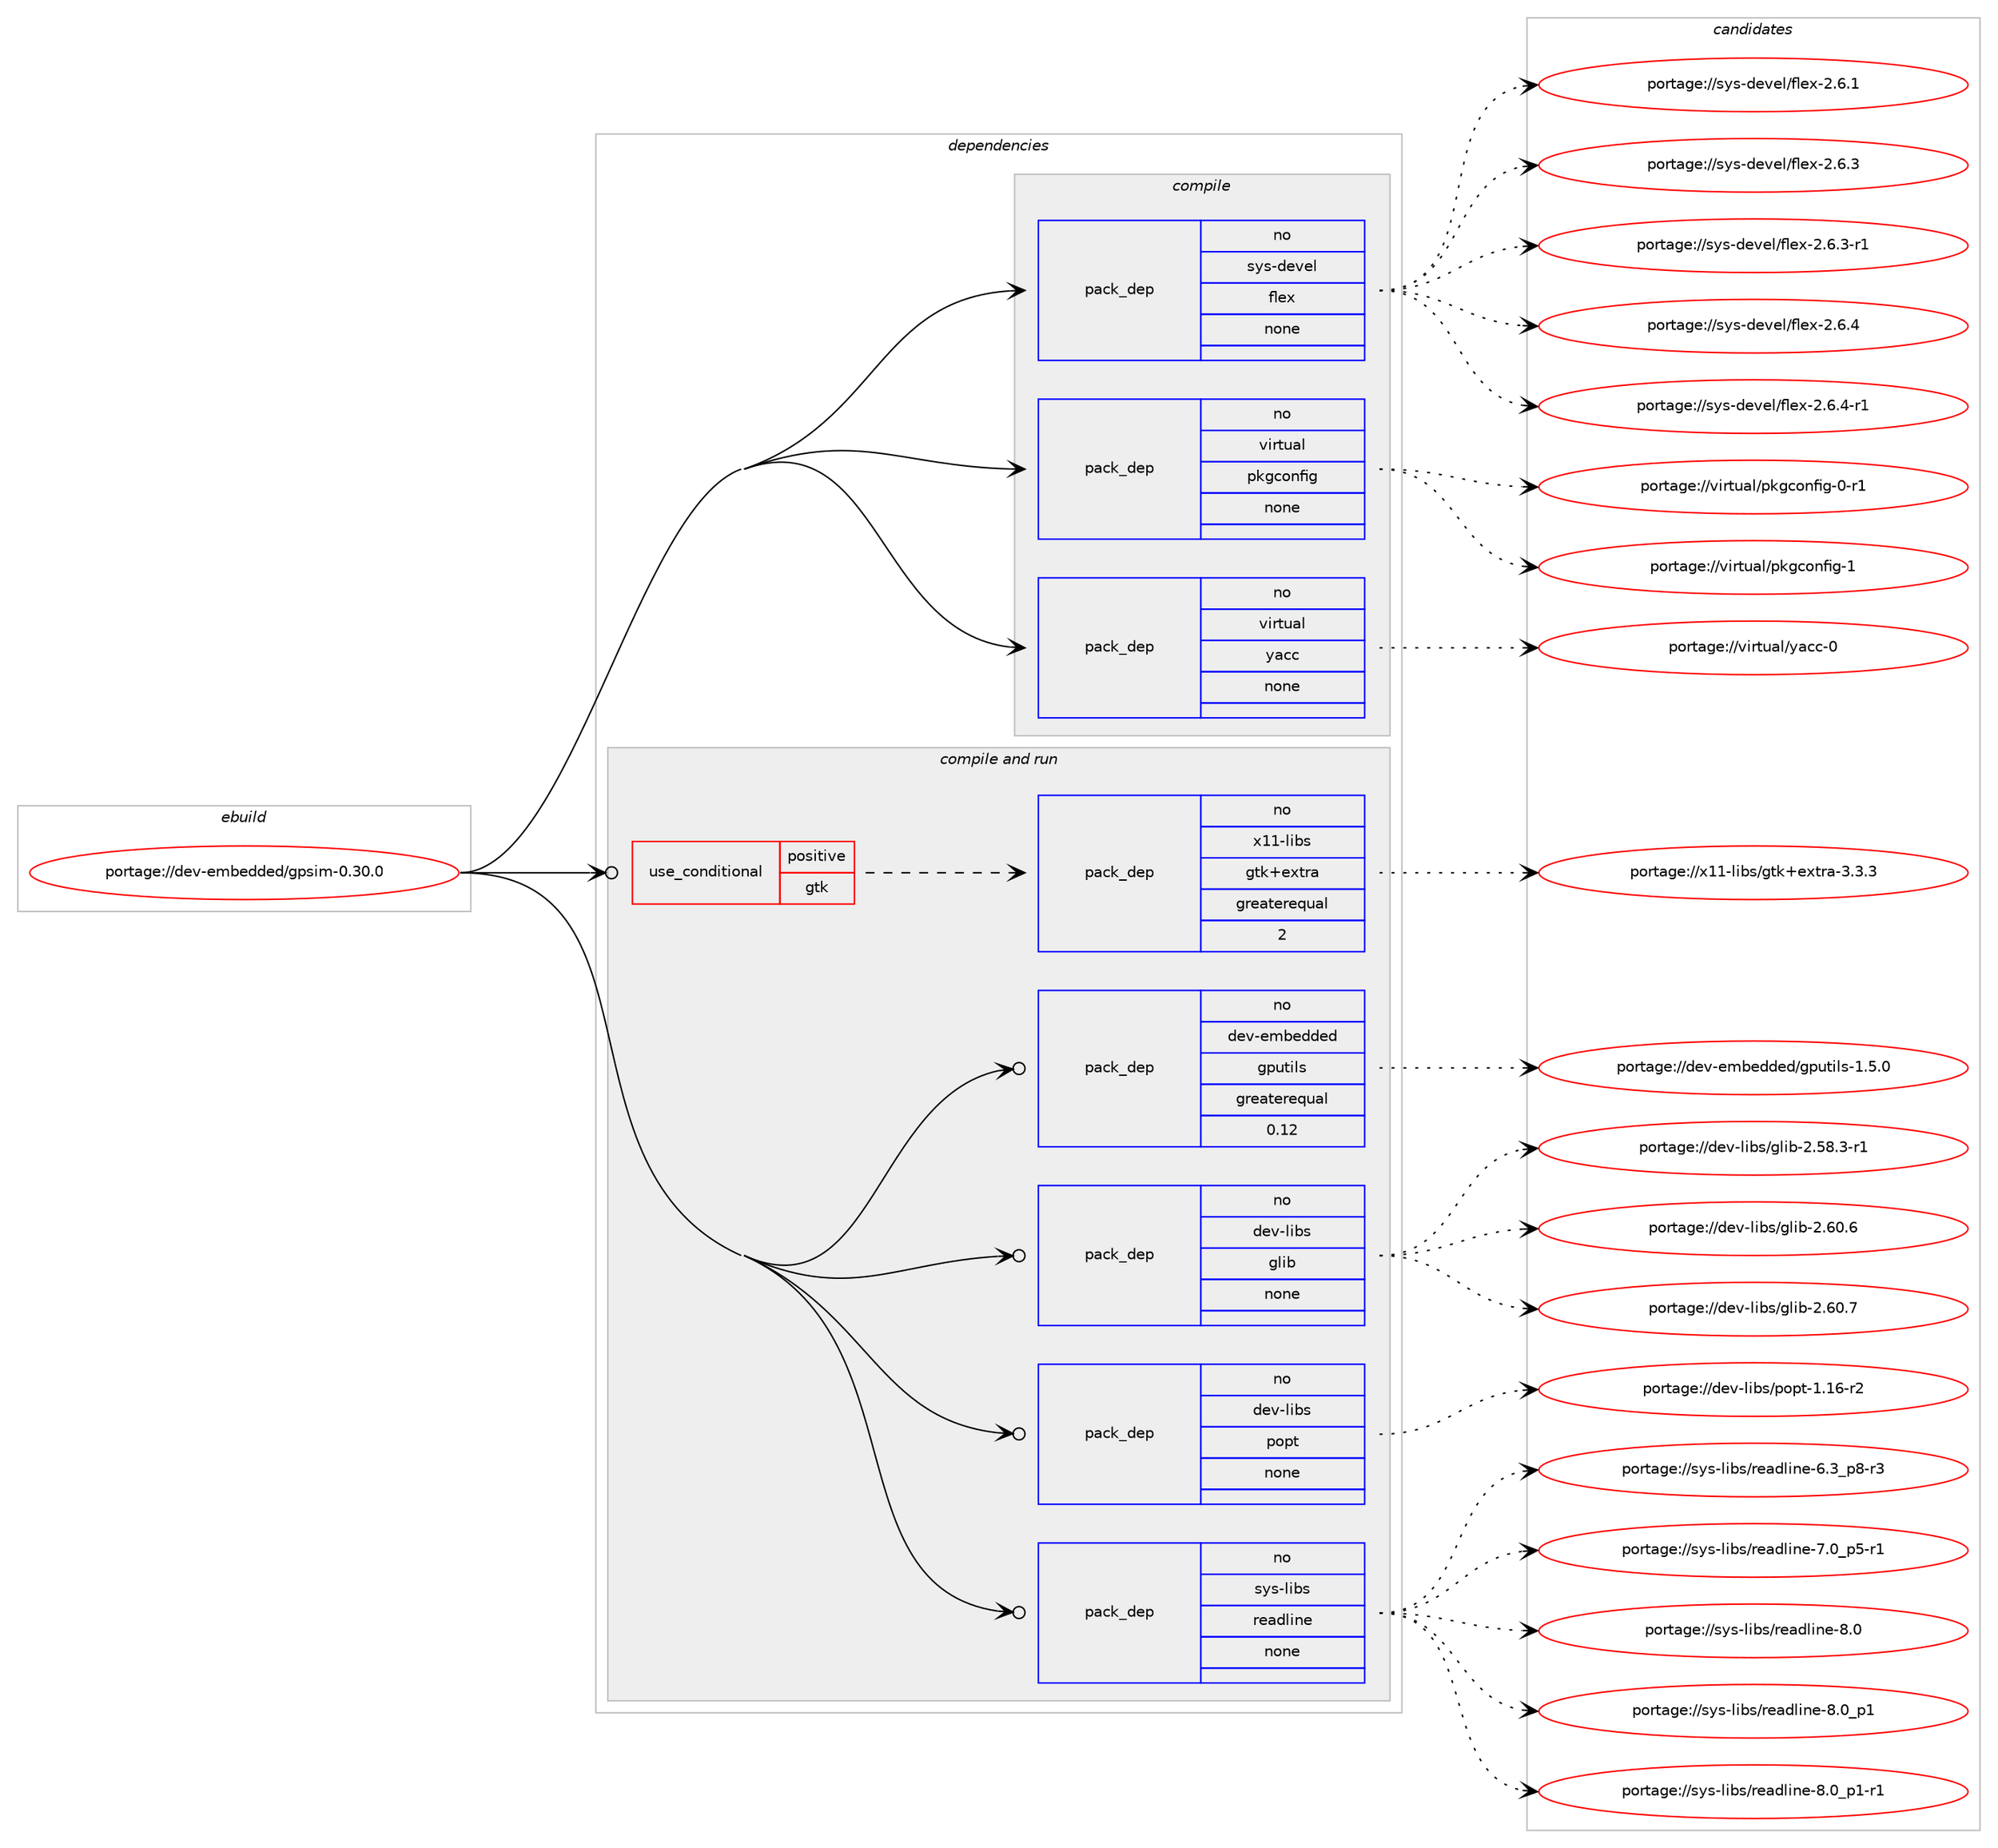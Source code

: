 digraph prolog {

# *************
# Graph options
# *************

newrank=true;
concentrate=true;
compound=true;
graph [rankdir=LR,fontname=Helvetica,fontsize=10,ranksep=1.5];#, ranksep=2.5, nodesep=0.2];
edge  [arrowhead=vee];
node  [fontname=Helvetica,fontsize=10];

# **********
# The ebuild
# **********

subgraph cluster_leftcol {
color=gray;
rank=same;
label=<<i>ebuild</i>>;
id [label="portage://dev-embedded/gpsim-0.30.0", color=red, width=4, href="../dev-embedded/gpsim-0.30.0.svg"];
}

# ****************
# The dependencies
# ****************

subgraph cluster_midcol {
color=gray;
label=<<i>dependencies</i>>;
subgraph cluster_compile {
fillcolor="#eeeeee";
style=filled;
label=<<i>compile</i>>;
subgraph pack44352 {
dependency59449 [label=<<TABLE BORDER="0" CELLBORDER="1" CELLSPACING="0" CELLPADDING="4" WIDTH="220"><TR><TD ROWSPAN="6" CELLPADDING="30">pack_dep</TD></TR><TR><TD WIDTH="110">no</TD></TR><TR><TD>sys-devel</TD></TR><TR><TD>flex</TD></TR><TR><TD>none</TD></TR><TR><TD></TD></TR></TABLE>>, shape=none, color=blue];
}
id:e -> dependency59449:w [weight=20,style="solid",arrowhead="vee"];
subgraph pack44353 {
dependency59450 [label=<<TABLE BORDER="0" CELLBORDER="1" CELLSPACING="0" CELLPADDING="4" WIDTH="220"><TR><TD ROWSPAN="6" CELLPADDING="30">pack_dep</TD></TR><TR><TD WIDTH="110">no</TD></TR><TR><TD>virtual</TD></TR><TR><TD>pkgconfig</TD></TR><TR><TD>none</TD></TR><TR><TD></TD></TR></TABLE>>, shape=none, color=blue];
}
id:e -> dependency59450:w [weight=20,style="solid",arrowhead="vee"];
subgraph pack44354 {
dependency59451 [label=<<TABLE BORDER="0" CELLBORDER="1" CELLSPACING="0" CELLPADDING="4" WIDTH="220"><TR><TD ROWSPAN="6" CELLPADDING="30">pack_dep</TD></TR><TR><TD WIDTH="110">no</TD></TR><TR><TD>virtual</TD></TR><TR><TD>yacc</TD></TR><TR><TD>none</TD></TR><TR><TD></TD></TR></TABLE>>, shape=none, color=blue];
}
id:e -> dependency59451:w [weight=20,style="solid",arrowhead="vee"];
}
subgraph cluster_compileandrun {
fillcolor="#eeeeee";
style=filled;
label=<<i>compile and run</i>>;
subgraph cond13777 {
dependency59452 [label=<<TABLE BORDER="0" CELLBORDER="1" CELLSPACING="0" CELLPADDING="4"><TR><TD ROWSPAN="3" CELLPADDING="10">use_conditional</TD></TR><TR><TD>positive</TD></TR><TR><TD>gtk</TD></TR></TABLE>>, shape=none, color=red];
subgraph pack44355 {
dependency59453 [label=<<TABLE BORDER="0" CELLBORDER="1" CELLSPACING="0" CELLPADDING="4" WIDTH="220"><TR><TD ROWSPAN="6" CELLPADDING="30">pack_dep</TD></TR><TR><TD WIDTH="110">no</TD></TR><TR><TD>x11-libs</TD></TR><TR><TD>gtk+extra</TD></TR><TR><TD>greaterequal</TD></TR><TR><TD>2</TD></TR></TABLE>>, shape=none, color=blue];
}
dependency59452:e -> dependency59453:w [weight=20,style="dashed",arrowhead="vee"];
}
id:e -> dependency59452:w [weight=20,style="solid",arrowhead="odotvee"];
subgraph pack44356 {
dependency59454 [label=<<TABLE BORDER="0" CELLBORDER="1" CELLSPACING="0" CELLPADDING="4" WIDTH="220"><TR><TD ROWSPAN="6" CELLPADDING="30">pack_dep</TD></TR><TR><TD WIDTH="110">no</TD></TR><TR><TD>dev-embedded</TD></TR><TR><TD>gputils</TD></TR><TR><TD>greaterequal</TD></TR><TR><TD>0.12</TD></TR></TABLE>>, shape=none, color=blue];
}
id:e -> dependency59454:w [weight=20,style="solid",arrowhead="odotvee"];
subgraph pack44357 {
dependency59455 [label=<<TABLE BORDER="0" CELLBORDER="1" CELLSPACING="0" CELLPADDING="4" WIDTH="220"><TR><TD ROWSPAN="6" CELLPADDING="30">pack_dep</TD></TR><TR><TD WIDTH="110">no</TD></TR><TR><TD>dev-libs</TD></TR><TR><TD>glib</TD></TR><TR><TD>none</TD></TR><TR><TD></TD></TR></TABLE>>, shape=none, color=blue];
}
id:e -> dependency59455:w [weight=20,style="solid",arrowhead="odotvee"];
subgraph pack44358 {
dependency59456 [label=<<TABLE BORDER="0" CELLBORDER="1" CELLSPACING="0" CELLPADDING="4" WIDTH="220"><TR><TD ROWSPAN="6" CELLPADDING="30">pack_dep</TD></TR><TR><TD WIDTH="110">no</TD></TR><TR><TD>dev-libs</TD></TR><TR><TD>popt</TD></TR><TR><TD>none</TD></TR><TR><TD></TD></TR></TABLE>>, shape=none, color=blue];
}
id:e -> dependency59456:w [weight=20,style="solid",arrowhead="odotvee"];
subgraph pack44359 {
dependency59457 [label=<<TABLE BORDER="0" CELLBORDER="1" CELLSPACING="0" CELLPADDING="4" WIDTH="220"><TR><TD ROWSPAN="6" CELLPADDING="30">pack_dep</TD></TR><TR><TD WIDTH="110">no</TD></TR><TR><TD>sys-libs</TD></TR><TR><TD>readline</TD></TR><TR><TD>none</TD></TR><TR><TD></TD></TR></TABLE>>, shape=none, color=blue];
}
id:e -> dependency59457:w [weight=20,style="solid",arrowhead="odotvee"];
}
subgraph cluster_run {
fillcolor="#eeeeee";
style=filled;
label=<<i>run</i>>;
}
}

# **************
# The candidates
# **************

subgraph cluster_choices {
rank=same;
color=gray;
label=<<i>candidates</i>>;

subgraph choice44352 {
color=black;
nodesep=1;
choiceportage1151211154510010111810110847102108101120455046544649 [label="portage://sys-devel/flex-2.6.1", color=red, width=4,href="../sys-devel/flex-2.6.1.svg"];
choiceportage1151211154510010111810110847102108101120455046544651 [label="portage://sys-devel/flex-2.6.3", color=red, width=4,href="../sys-devel/flex-2.6.3.svg"];
choiceportage11512111545100101118101108471021081011204550465446514511449 [label="portage://sys-devel/flex-2.6.3-r1", color=red, width=4,href="../sys-devel/flex-2.6.3-r1.svg"];
choiceportage1151211154510010111810110847102108101120455046544652 [label="portage://sys-devel/flex-2.6.4", color=red, width=4,href="../sys-devel/flex-2.6.4.svg"];
choiceportage11512111545100101118101108471021081011204550465446524511449 [label="portage://sys-devel/flex-2.6.4-r1", color=red, width=4,href="../sys-devel/flex-2.6.4-r1.svg"];
dependency59449:e -> choiceportage1151211154510010111810110847102108101120455046544649:w [style=dotted,weight="100"];
dependency59449:e -> choiceportage1151211154510010111810110847102108101120455046544651:w [style=dotted,weight="100"];
dependency59449:e -> choiceportage11512111545100101118101108471021081011204550465446514511449:w [style=dotted,weight="100"];
dependency59449:e -> choiceportage1151211154510010111810110847102108101120455046544652:w [style=dotted,weight="100"];
dependency59449:e -> choiceportage11512111545100101118101108471021081011204550465446524511449:w [style=dotted,weight="100"];
}
subgraph choice44353 {
color=black;
nodesep=1;
choiceportage11810511411611797108471121071039911111010210510345484511449 [label="portage://virtual/pkgconfig-0-r1", color=red, width=4,href="../virtual/pkgconfig-0-r1.svg"];
choiceportage1181051141161179710847112107103991111101021051034549 [label="portage://virtual/pkgconfig-1", color=red, width=4,href="../virtual/pkgconfig-1.svg"];
dependency59450:e -> choiceportage11810511411611797108471121071039911111010210510345484511449:w [style=dotted,weight="100"];
dependency59450:e -> choiceportage1181051141161179710847112107103991111101021051034549:w [style=dotted,weight="100"];
}
subgraph choice44354 {
color=black;
nodesep=1;
choiceportage11810511411611797108471219799994548 [label="portage://virtual/yacc-0", color=red, width=4,href="../virtual/yacc-0.svg"];
dependency59451:e -> choiceportage11810511411611797108471219799994548:w [style=dotted,weight="100"];
}
subgraph choice44355 {
color=black;
nodesep=1;
choiceportage12049494510810598115471031161074310112011611497455146514651 [label="portage://x11-libs/gtk+extra-3.3.3", color=red, width=4,href="../x11-libs/gtk+extra-3.3.3.svg"];
dependency59453:e -> choiceportage12049494510810598115471031161074310112011611497455146514651:w [style=dotted,weight="100"];
}
subgraph choice44356 {
color=black;
nodesep=1;
choiceportage100101118451011099810110010010110047103112117116105108115454946534648 [label="portage://dev-embedded/gputils-1.5.0", color=red, width=4,href="../dev-embedded/gputils-1.5.0.svg"];
dependency59454:e -> choiceportage100101118451011099810110010010110047103112117116105108115454946534648:w [style=dotted,weight="100"];
}
subgraph choice44357 {
color=black;
nodesep=1;
choiceportage10010111845108105981154710310810598455046535646514511449 [label="portage://dev-libs/glib-2.58.3-r1", color=red, width=4,href="../dev-libs/glib-2.58.3-r1.svg"];
choiceportage1001011184510810598115471031081059845504654484654 [label="portage://dev-libs/glib-2.60.6", color=red, width=4,href="../dev-libs/glib-2.60.6.svg"];
choiceportage1001011184510810598115471031081059845504654484655 [label="portage://dev-libs/glib-2.60.7", color=red, width=4,href="../dev-libs/glib-2.60.7.svg"];
dependency59455:e -> choiceportage10010111845108105981154710310810598455046535646514511449:w [style=dotted,weight="100"];
dependency59455:e -> choiceportage1001011184510810598115471031081059845504654484654:w [style=dotted,weight="100"];
dependency59455:e -> choiceportage1001011184510810598115471031081059845504654484655:w [style=dotted,weight="100"];
}
subgraph choice44358 {
color=black;
nodesep=1;
choiceportage10010111845108105981154711211111211645494649544511450 [label="portage://dev-libs/popt-1.16-r2", color=red, width=4,href="../dev-libs/popt-1.16-r2.svg"];
dependency59456:e -> choiceportage10010111845108105981154711211111211645494649544511450:w [style=dotted,weight="100"];
}
subgraph choice44359 {
color=black;
nodesep=1;
choiceportage115121115451081059811547114101971001081051101014554465195112564511451 [label="portage://sys-libs/readline-6.3_p8-r3", color=red, width=4,href="../sys-libs/readline-6.3_p8-r3.svg"];
choiceportage115121115451081059811547114101971001081051101014555464895112534511449 [label="portage://sys-libs/readline-7.0_p5-r1", color=red, width=4,href="../sys-libs/readline-7.0_p5-r1.svg"];
choiceportage1151211154510810598115471141019710010810511010145564648 [label="portage://sys-libs/readline-8.0", color=red, width=4,href="../sys-libs/readline-8.0.svg"];
choiceportage11512111545108105981154711410197100108105110101455646489511249 [label="portage://sys-libs/readline-8.0_p1", color=red, width=4,href="../sys-libs/readline-8.0_p1.svg"];
choiceportage115121115451081059811547114101971001081051101014556464895112494511449 [label="portage://sys-libs/readline-8.0_p1-r1", color=red, width=4,href="../sys-libs/readline-8.0_p1-r1.svg"];
dependency59457:e -> choiceportage115121115451081059811547114101971001081051101014554465195112564511451:w [style=dotted,weight="100"];
dependency59457:e -> choiceportage115121115451081059811547114101971001081051101014555464895112534511449:w [style=dotted,weight="100"];
dependency59457:e -> choiceportage1151211154510810598115471141019710010810511010145564648:w [style=dotted,weight="100"];
dependency59457:e -> choiceportage11512111545108105981154711410197100108105110101455646489511249:w [style=dotted,weight="100"];
dependency59457:e -> choiceportage115121115451081059811547114101971001081051101014556464895112494511449:w [style=dotted,weight="100"];
}
}

}
